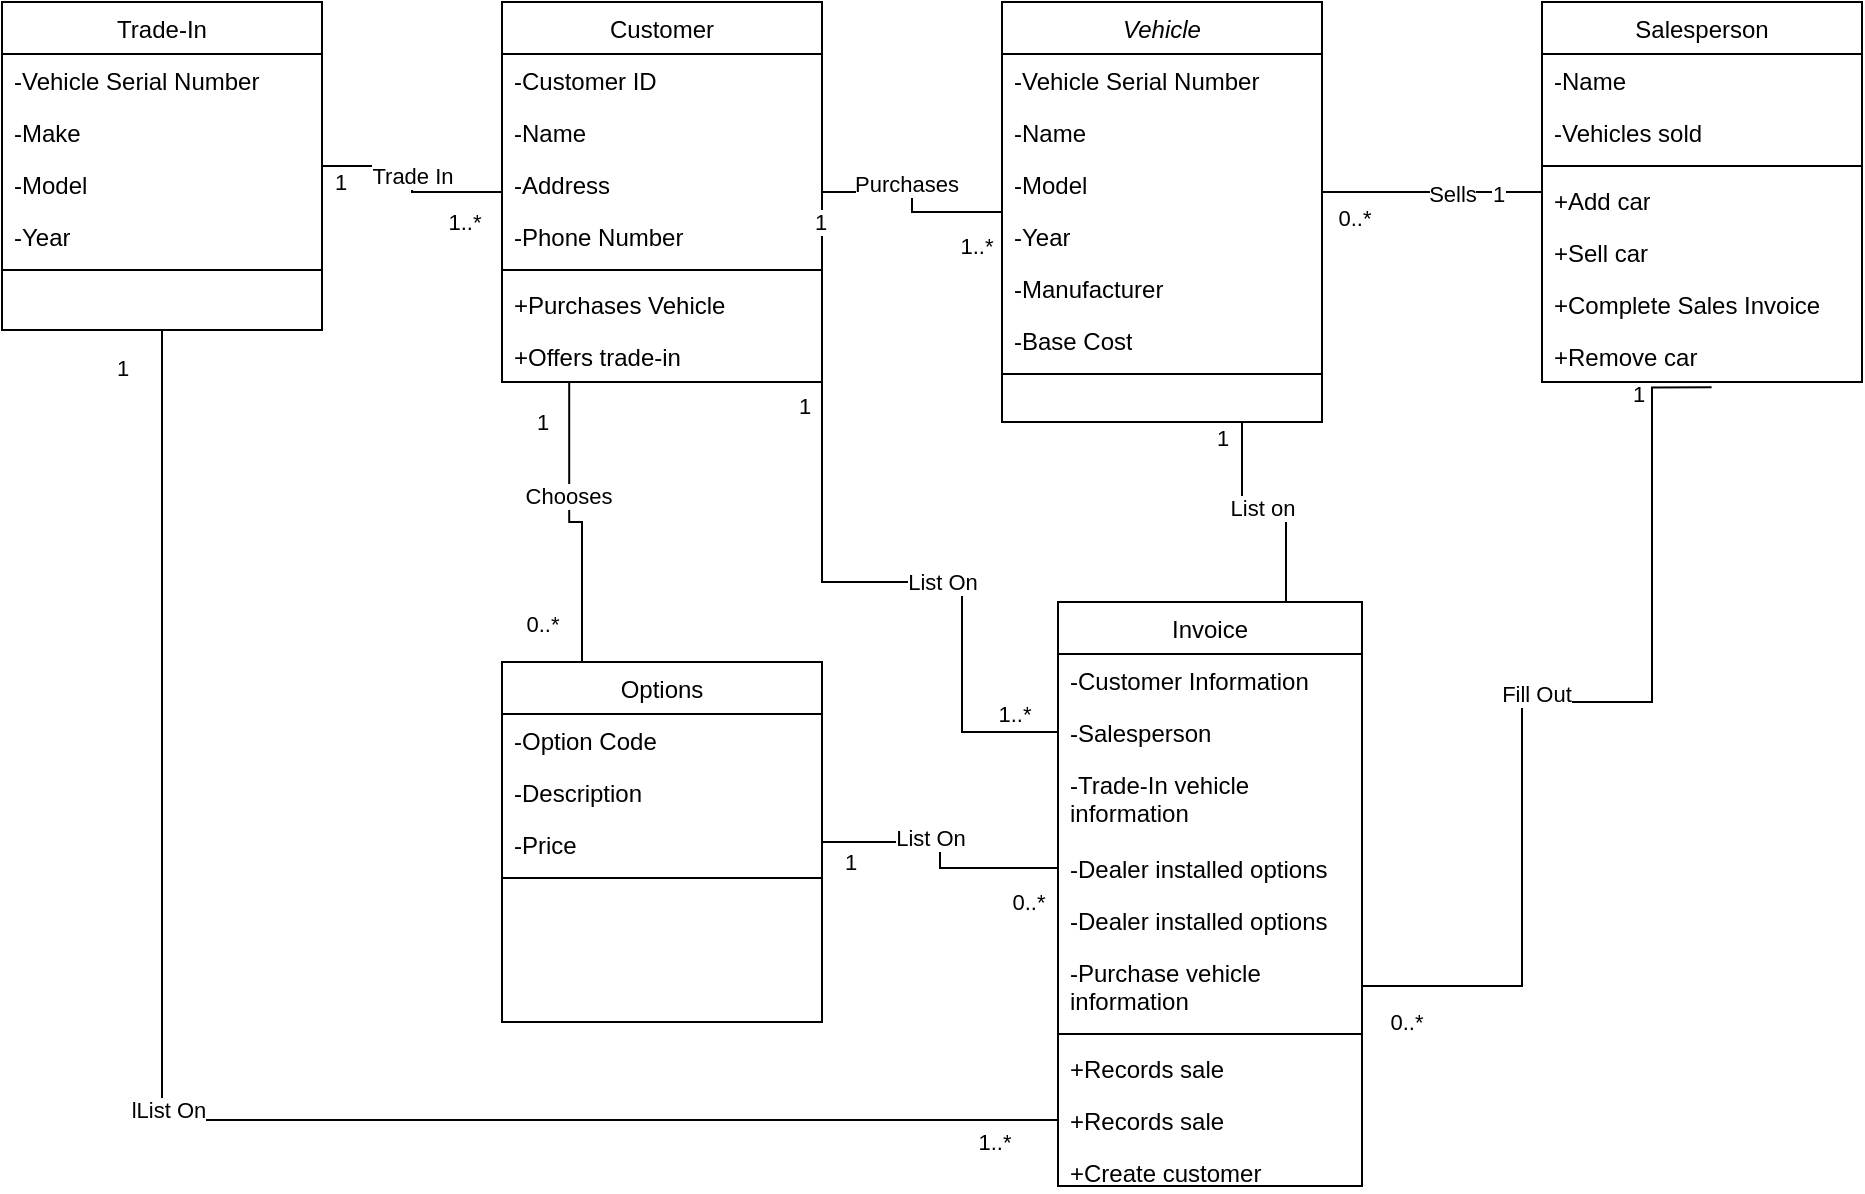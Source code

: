 <mxfile version="21.6.1" type="device">
  <diagram id="C5RBs43oDa-KdzZeNtuy" name="Page-1">
    <mxGraphModel dx="3311" dy="1489" grid="1" gridSize="10" guides="1" tooltips="1" connect="1" arrows="1" fold="1" page="1" pageScale="1" pageWidth="400" pageHeight="400" math="0" shadow="0">
      <root>
        <mxCell id="WIyWlLk6GJQsqaUBKTNV-0" />
        <mxCell id="WIyWlLk6GJQsqaUBKTNV-1" parent="WIyWlLk6GJQsqaUBKTNV-0" />
        <mxCell id="BhoAK0bt1FcZKIZdM4Rm-115" style="edgeStyle=orthogonalEdgeStyle;rounded=0;orthogonalLoop=1;jettySize=auto;html=1;exitX=0.75;exitY=1;exitDx=0;exitDy=0;endArrow=none;endFill=0;entryX=0.75;entryY=0;entryDx=0;entryDy=0;" edge="1" parent="WIyWlLk6GJQsqaUBKTNV-1" source="zkfFHV4jXpPFQw0GAbJ--0" target="BhoAK0bt1FcZKIZdM4Rm-7">
          <mxGeometry relative="1" as="geometry">
            <mxPoint x="140" y="625" as="targetPoint" />
          </mxGeometry>
        </mxCell>
        <mxCell id="BhoAK0bt1FcZKIZdM4Rm-116" value="1" style="edgeLabel;html=1;align=center;verticalAlign=middle;resizable=0;points=[];" vertex="1" connectable="0" parent="BhoAK0bt1FcZKIZdM4Rm-115">
          <mxGeometry x="-0.934" y="-4" relative="1" as="geometry">
            <mxPoint x="-6" y="4" as="offset" />
          </mxGeometry>
        </mxCell>
        <mxCell id="BhoAK0bt1FcZKIZdM4Rm-117" value="0..1" style="edgeLabel;html=1;align=center;verticalAlign=middle;resizable=0;points=[];" vertex="1" connectable="0" parent="BhoAK0bt1FcZKIZdM4Rm-115">
          <mxGeometry x="0.909" y="-1" relative="1" as="geometry">
            <mxPoint x="9" y="16" as="offset" />
          </mxGeometry>
        </mxCell>
        <mxCell id="BhoAK0bt1FcZKIZdM4Rm-125" value="List on" style="edgeLabel;html=1;align=center;verticalAlign=middle;resizable=0;points=[];" vertex="1" connectable="0" parent="BhoAK0bt1FcZKIZdM4Rm-115">
          <mxGeometry x="-0.02" y="2" relative="1" as="geometry">
            <mxPoint as="offset" />
          </mxGeometry>
        </mxCell>
        <mxCell id="zkfFHV4jXpPFQw0GAbJ--0" value="Vehicle" style="swimlane;fontStyle=2;align=center;verticalAlign=top;childLayout=stackLayout;horizontal=1;startSize=26;horizontalStack=0;resizeParent=1;resizeLast=0;collapsible=1;marginBottom=0;rounded=0;shadow=0;strokeWidth=1;" parent="WIyWlLk6GJQsqaUBKTNV-1" vertex="1">
          <mxGeometry x="250" y="100" width="160" height="210" as="geometry">
            <mxRectangle x="230" y="140" width="160" height="26" as="alternateBounds" />
          </mxGeometry>
        </mxCell>
        <mxCell id="BhoAK0bt1FcZKIZdM4Rm-47" value="-Vehicle Serial Number&lt;span style=&quot;white-space: pre;&quot;&gt;&#x9;&lt;/span&gt;" style="text;strokeColor=none;fillColor=none;align=left;verticalAlign=top;spacingLeft=4;spacingRight=4;overflow=hidden;rotatable=0;points=[[0,0.5],[1,0.5]];portConstraint=eastwest;whiteSpace=wrap;html=1;" vertex="1" parent="zkfFHV4jXpPFQw0GAbJ--0">
          <mxGeometry y="26" width="160" height="26" as="geometry" />
        </mxCell>
        <mxCell id="BhoAK0bt1FcZKIZdM4Rm-48" value="-Name" style="text;strokeColor=none;fillColor=none;align=left;verticalAlign=top;spacingLeft=4;spacingRight=4;overflow=hidden;rotatable=0;points=[[0,0.5],[1,0.5]];portConstraint=eastwest;whiteSpace=wrap;html=1;" vertex="1" parent="zkfFHV4jXpPFQw0GAbJ--0">
          <mxGeometry y="52" width="160" height="26" as="geometry" />
        </mxCell>
        <mxCell id="BhoAK0bt1FcZKIZdM4Rm-53" value="-Model" style="text;strokeColor=none;fillColor=none;align=left;verticalAlign=top;spacingLeft=4;spacingRight=4;overflow=hidden;rotatable=0;points=[[0,0.5],[1,0.5]];portConstraint=eastwest;whiteSpace=wrap;html=1;" vertex="1" parent="zkfFHV4jXpPFQw0GAbJ--0">
          <mxGeometry y="78" width="160" height="26" as="geometry" />
        </mxCell>
        <mxCell id="BhoAK0bt1FcZKIZdM4Rm-61" value="-Year" style="text;strokeColor=none;fillColor=none;align=left;verticalAlign=top;spacingLeft=4;spacingRight=4;overflow=hidden;rotatable=0;points=[[0,0.5],[1,0.5]];portConstraint=eastwest;whiteSpace=wrap;html=1;" vertex="1" parent="zkfFHV4jXpPFQw0GAbJ--0">
          <mxGeometry y="104" width="160" height="26" as="geometry" />
        </mxCell>
        <mxCell id="BhoAK0bt1FcZKIZdM4Rm-54" value="-Manufacturer" style="text;strokeColor=none;fillColor=none;align=left;verticalAlign=top;spacingLeft=4;spacingRight=4;overflow=hidden;rotatable=0;points=[[0,0.5],[1,0.5]];portConstraint=eastwest;whiteSpace=wrap;html=1;" vertex="1" parent="zkfFHV4jXpPFQw0GAbJ--0">
          <mxGeometry y="130" width="160" height="26" as="geometry" />
        </mxCell>
        <mxCell id="BhoAK0bt1FcZKIZdM4Rm-64" value="-Base Cost" style="text;strokeColor=none;fillColor=none;align=left;verticalAlign=top;spacingLeft=4;spacingRight=4;overflow=hidden;rotatable=0;points=[[0,0.5],[1,0.5]];portConstraint=eastwest;whiteSpace=wrap;html=1;" vertex="1" parent="zkfFHV4jXpPFQw0GAbJ--0">
          <mxGeometry y="156" width="160" height="26" as="geometry" />
        </mxCell>
        <mxCell id="zkfFHV4jXpPFQw0GAbJ--4" value="" style="line;html=1;strokeWidth=1;align=left;verticalAlign=middle;spacingTop=-1;spacingLeft=3;spacingRight=3;rotatable=0;labelPosition=right;points=[];portConstraint=eastwest;" parent="zkfFHV4jXpPFQw0GAbJ--0" vertex="1">
          <mxGeometry y="182" width="160" height="8" as="geometry" />
        </mxCell>
        <mxCell id="zkfFHV4jXpPFQw0GAbJ--6" value="Customer" style="swimlane;fontStyle=0;align=center;verticalAlign=top;childLayout=stackLayout;horizontal=1;startSize=26;horizontalStack=0;resizeParent=1;resizeLast=0;collapsible=1;marginBottom=0;rounded=0;shadow=0;strokeWidth=1;" parent="WIyWlLk6GJQsqaUBKTNV-1" vertex="1">
          <mxGeometry y="100" width="160" height="190" as="geometry">
            <mxRectangle x="130" y="380" width="160" height="26" as="alternateBounds" />
          </mxGeometry>
        </mxCell>
        <mxCell id="BhoAK0bt1FcZKIZdM4Rm-73" value="-Customer ID" style="text;strokeColor=none;fillColor=none;align=left;verticalAlign=top;spacingLeft=4;spacingRight=4;overflow=hidden;rotatable=0;points=[[0,0.5],[1,0.5]];portConstraint=eastwest;whiteSpace=wrap;html=1;" vertex="1" parent="zkfFHV4jXpPFQw0GAbJ--6">
          <mxGeometry y="26" width="160" height="26" as="geometry" />
        </mxCell>
        <mxCell id="BhoAK0bt1FcZKIZdM4Rm-74" value="-Name" style="text;strokeColor=none;fillColor=none;align=left;verticalAlign=top;spacingLeft=4;spacingRight=4;overflow=hidden;rotatable=0;points=[[0,0.5],[1,0.5]];portConstraint=eastwest;whiteSpace=wrap;html=1;" vertex="1" parent="zkfFHV4jXpPFQw0GAbJ--6">
          <mxGeometry y="52" width="160" height="26" as="geometry" />
        </mxCell>
        <mxCell id="BhoAK0bt1FcZKIZdM4Rm-75" value="-Address" style="text;strokeColor=none;fillColor=none;align=left;verticalAlign=top;spacingLeft=4;spacingRight=4;overflow=hidden;rotatable=0;points=[[0,0.5],[1,0.5]];portConstraint=eastwest;whiteSpace=wrap;html=1;" vertex="1" parent="zkfFHV4jXpPFQw0GAbJ--6">
          <mxGeometry y="78" width="160" height="26" as="geometry" />
        </mxCell>
        <mxCell id="BhoAK0bt1FcZKIZdM4Rm-65" value="-Phone Number" style="text;strokeColor=none;fillColor=none;align=left;verticalAlign=top;spacingLeft=4;spacingRight=4;overflow=hidden;rotatable=0;points=[[0,0.5],[1,0.5]];portConstraint=eastwest;whiteSpace=wrap;html=1;" vertex="1" parent="zkfFHV4jXpPFQw0GAbJ--6">
          <mxGeometry y="104" width="160" height="26" as="geometry" />
        </mxCell>
        <mxCell id="zkfFHV4jXpPFQw0GAbJ--9" value="" style="line;html=1;strokeWidth=1;align=left;verticalAlign=middle;spacingTop=-1;spacingLeft=3;spacingRight=3;rotatable=0;labelPosition=right;points=[];portConstraint=eastwest;" parent="zkfFHV4jXpPFQw0GAbJ--6" vertex="1">
          <mxGeometry y="130" width="160" height="8" as="geometry" />
        </mxCell>
        <mxCell id="BhoAK0bt1FcZKIZdM4Rm-86" value="+Purchases Vehicle" style="text;strokeColor=none;fillColor=none;align=left;verticalAlign=top;spacingLeft=4;spacingRight=4;overflow=hidden;rotatable=0;points=[[0,0.5],[1,0.5]];portConstraint=eastwest;whiteSpace=wrap;html=1;" vertex="1" parent="zkfFHV4jXpPFQw0GAbJ--6">
          <mxGeometry y="138" width="160" height="26" as="geometry" />
        </mxCell>
        <mxCell id="BhoAK0bt1FcZKIZdM4Rm-87" value="+Offers trade-in" style="text;strokeColor=none;fillColor=none;align=left;verticalAlign=top;spacingLeft=4;spacingRight=4;overflow=hidden;rotatable=0;points=[[0,0.5],[1,0.5]];portConstraint=eastwest;whiteSpace=wrap;html=1;" vertex="1" parent="zkfFHV4jXpPFQw0GAbJ--6">
          <mxGeometry y="164" width="160" height="26" as="geometry" />
        </mxCell>
        <mxCell id="zkfFHV4jXpPFQw0GAbJ--12" value="" style="endArrow=none;endSize=10;endFill=0;shadow=0;strokeWidth=1;rounded=0;edgeStyle=elbowEdgeStyle;elbow=horizontal;" parent="WIyWlLk6GJQsqaUBKTNV-1" source="zkfFHV4jXpPFQw0GAbJ--6" target="zkfFHV4jXpPFQw0GAbJ--0" edge="1">
          <mxGeometry width="160" relative="1" as="geometry">
            <mxPoint x="200" y="283" as="sourcePoint" />
            <mxPoint x="200" y="283" as="targetPoint" />
          </mxGeometry>
        </mxCell>
        <mxCell id="BhoAK0bt1FcZKIZdM4Rm-22" value="Purchases" style="edgeLabel;html=1;align=center;verticalAlign=middle;resizable=0;points=[];" vertex="1" connectable="0" parent="zkfFHV4jXpPFQw0GAbJ--12">
          <mxGeometry x="-0.174" y="4" relative="1" as="geometry">
            <mxPoint as="offset" />
          </mxGeometry>
        </mxCell>
        <mxCell id="BhoAK0bt1FcZKIZdM4Rm-24" value="1" style="edgeLabel;html=1;align=center;verticalAlign=middle;resizable=0;points=[];" vertex="1" connectable="0" parent="zkfFHV4jXpPFQw0GAbJ--12">
          <mxGeometry x="-0.913" y="-4" relative="1" as="geometry">
            <mxPoint x="-6" y="11" as="offset" />
          </mxGeometry>
        </mxCell>
        <mxCell id="BhoAK0bt1FcZKIZdM4Rm-135" value="1..*" style="edgeLabel;html=1;align=center;verticalAlign=middle;resizable=0;points=[];" vertex="1" connectable="0" parent="zkfFHV4jXpPFQw0GAbJ--12">
          <mxGeometry x="0.945" y="-1" relative="1" as="geometry">
            <mxPoint x="-10" y="16" as="offset" />
          </mxGeometry>
        </mxCell>
        <mxCell id="BhoAK0bt1FcZKIZdM4Rm-10" value="" style="edgeStyle=orthogonalEdgeStyle;rounded=0;orthogonalLoop=1;jettySize=auto;html=1;endArrow=none;endFill=0;exitX=0.53;exitY=1.103;exitDx=0;exitDy=0;entryX=1;entryY=0.5;entryDx=0;entryDy=0;exitPerimeter=0;" edge="1" parent="WIyWlLk6GJQsqaUBKTNV-1" source="BhoAK0bt1FcZKIZdM4Rm-91" target="BhoAK0bt1FcZKIZdM4Rm-95">
          <mxGeometry relative="1" as="geometry">
            <Array as="points">
              <mxPoint x="575" y="450" />
              <mxPoint x="510" y="450" />
              <mxPoint x="510" y="592" />
            </Array>
          </mxGeometry>
        </mxCell>
        <mxCell id="BhoAK0bt1FcZKIZdM4Rm-28" value="Fill Out" style="edgeLabel;html=1;align=center;verticalAlign=middle;resizable=0;points=[];" vertex="1" connectable="0" parent="BhoAK0bt1FcZKIZdM4Rm-10">
          <mxGeometry x="0.036" y="-4" relative="1" as="geometry">
            <mxPoint as="offset" />
          </mxGeometry>
        </mxCell>
        <mxCell id="BhoAK0bt1FcZKIZdM4Rm-110" value="1" style="edgeLabel;html=1;align=center;verticalAlign=middle;resizable=0;points=[];" vertex="1" connectable="0" parent="BhoAK0bt1FcZKIZdM4Rm-10">
          <mxGeometry x="-0.913" y="3" relative="1" as="geometry">
            <mxPoint x="-17" as="offset" />
          </mxGeometry>
        </mxCell>
        <mxCell id="BhoAK0bt1FcZKIZdM4Rm-111" value="0..*" style="edgeLabel;html=1;align=center;verticalAlign=middle;resizable=0;points=[];" vertex="1" connectable="0" parent="BhoAK0bt1FcZKIZdM4Rm-10">
          <mxGeometry x="0.87" y="3" relative="1" as="geometry">
            <mxPoint x="-9" y="15" as="offset" />
          </mxGeometry>
        </mxCell>
        <mxCell id="zkfFHV4jXpPFQw0GAbJ--13" value="Salesperson" style="swimlane;fontStyle=0;align=center;verticalAlign=top;childLayout=stackLayout;horizontal=1;startSize=26;horizontalStack=0;resizeParent=1;resizeLast=0;collapsible=1;marginBottom=0;rounded=0;shadow=0;strokeWidth=1;" parent="WIyWlLk6GJQsqaUBKTNV-1" vertex="1">
          <mxGeometry x="520" y="100" width="160" height="190" as="geometry">
            <mxRectangle x="340" y="380" width="170" height="26" as="alternateBounds" />
          </mxGeometry>
        </mxCell>
        <mxCell id="BhoAK0bt1FcZKIZdM4Rm-67" value="-Name" style="text;strokeColor=none;fillColor=none;align=left;verticalAlign=top;spacingLeft=4;spacingRight=4;overflow=hidden;rotatable=0;points=[[0,0.5],[1,0.5]];portConstraint=eastwest;whiteSpace=wrap;html=1;" vertex="1" parent="zkfFHV4jXpPFQw0GAbJ--13">
          <mxGeometry y="26" width="160" height="26" as="geometry" />
        </mxCell>
        <mxCell id="BhoAK0bt1FcZKIZdM4Rm-92" value="-Vehicles sold" style="text;strokeColor=none;fillColor=none;align=left;verticalAlign=top;spacingLeft=4;spacingRight=4;overflow=hidden;rotatable=0;points=[[0,0.5],[1,0.5]];portConstraint=eastwest;whiteSpace=wrap;html=1;" vertex="1" parent="zkfFHV4jXpPFQw0GAbJ--13">
          <mxGeometry y="52" width="160" height="26" as="geometry" />
        </mxCell>
        <mxCell id="zkfFHV4jXpPFQw0GAbJ--15" value="" style="line;html=1;strokeWidth=1;align=left;verticalAlign=middle;spacingTop=-1;spacingLeft=3;spacingRight=3;rotatable=0;labelPosition=right;points=[];portConstraint=eastwest;" parent="zkfFHV4jXpPFQw0GAbJ--13" vertex="1">
          <mxGeometry y="78" width="160" height="8" as="geometry" />
        </mxCell>
        <mxCell id="BhoAK0bt1FcZKIZdM4Rm-88" value="+Add car" style="text;strokeColor=none;fillColor=none;align=left;verticalAlign=top;spacingLeft=4;spacingRight=4;overflow=hidden;rotatable=0;points=[[0,0.5],[1,0.5]];portConstraint=eastwest;whiteSpace=wrap;html=1;" vertex="1" parent="zkfFHV4jXpPFQw0GAbJ--13">
          <mxGeometry y="86" width="160" height="26" as="geometry" />
        </mxCell>
        <mxCell id="BhoAK0bt1FcZKIZdM4Rm-89" value="+Sell car" style="text;strokeColor=none;fillColor=none;align=left;verticalAlign=top;spacingLeft=4;spacingRight=4;overflow=hidden;rotatable=0;points=[[0,0.5],[1,0.5]];portConstraint=eastwest;whiteSpace=wrap;html=1;" vertex="1" parent="zkfFHV4jXpPFQw0GAbJ--13">
          <mxGeometry y="112" width="160" height="26" as="geometry" />
        </mxCell>
        <mxCell id="BhoAK0bt1FcZKIZdM4Rm-90" value="+Complete Sales Invoice" style="text;strokeColor=none;fillColor=none;align=left;verticalAlign=top;spacingLeft=4;spacingRight=4;overflow=hidden;rotatable=0;points=[[0,0.5],[1,0.5]];portConstraint=eastwest;whiteSpace=wrap;html=1;" vertex="1" parent="zkfFHV4jXpPFQw0GAbJ--13">
          <mxGeometry y="138" width="160" height="26" as="geometry" />
        </mxCell>
        <mxCell id="BhoAK0bt1FcZKIZdM4Rm-91" value="+Remove car" style="text;strokeColor=none;fillColor=none;align=left;verticalAlign=top;spacingLeft=4;spacingRight=4;overflow=hidden;rotatable=0;points=[[0,0.5],[1,0.5]];portConstraint=eastwest;whiteSpace=wrap;html=1;" vertex="1" parent="zkfFHV4jXpPFQw0GAbJ--13">
          <mxGeometry y="164" width="160" height="26" as="geometry" />
        </mxCell>
        <mxCell id="zkfFHV4jXpPFQw0GAbJ--16" value="" style="endArrow=none;endSize=10;endFill=0;shadow=0;strokeWidth=1;rounded=0;edgeStyle=elbowEdgeStyle;elbow=vertical;" parent="WIyWlLk6GJQsqaUBKTNV-1" source="zkfFHV4jXpPFQw0GAbJ--13" target="zkfFHV4jXpPFQw0GAbJ--0" edge="1">
          <mxGeometry width="160" relative="1" as="geometry">
            <mxPoint x="210" y="453" as="sourcePoint" />
            <mxPoint x="310" y="351" as="targetPoint" />
          </mxGeometry>
        </mxCell>
        <mxCell id="BhoAK0bt1FcZKIZdM4Rm-23" value="Sells" style="edgeLabel;html=1;align=center;verticalAlign=middle;resizable=0;points=[];" vertex="1" connectable="0" parent="zkfFHV4jXpPFQw0GAbJ--16">
          <mxGeometry x="-0.185" y="1" relative="1" as="geometry">
            <mxPoint as="offset" />
          </mxGeometry>
        </mxCell>
        <mxCell id="BhoAK0bt1FcZKIZdM4Rm-26" value="1" style="edgeLabel;html=1;align=center;verticalAlign=middle;resizable=0;points=[];" vertex="1" connectable="0" parent="zkfFHV4jXpPFQw0GAbJ--16">
          <mxGeometry x="-0.874" y="1" relative="1" as="geometry">
            <mxPoint x="-15" as="offset" />
          </mxGeometry>
        </mxCell>
        <mxCell id="BhoAK0bt1FcZKIZdM4Rm-27" value="0..*" style="edgeLabel;html=1;align=center;verticalAlign=middle;resizable=0;points=[];" vertex="1" connectable="0" parent="zkfFHV4jXpPFQw0GAbJ--16">
          <mxGeometry x="0.613" y="-4" relative="1" as="geometry">
            <mxPoint x="-6" y="17" as="offset" />
          </mxGeometry>
        </mxCell>
        <mxCell id="BhoAK0bt1FcZKIZdM4Rm-122" style="edgeStyle=orthogonalEdgeStyle;rounded=0;orthogonalLoop=1;jettySize=auto;html=1;endArrow=none;endFill=0;entryX=0;entryY=0.5;entryDx=0;entryDy=0;" edge="1" parent="WIyWlLk6GJQsqaUBKTNV-1" source="zkfFHV4jXpPFQw0GAbJ--17" target="BhoAK0bt1FcZKIZdM4Rm-112">
          <mxGeometry relative="1" as="geometry">
            <mxPoint x="70" y="530" as="targetPoint" />
          </mxGeometry>
        </mxCell>
        <mxCell id="BhoAK0bt1FcZKIZdM4Rm-123" value="1" style="edgeLabel;html=1;align=center;verticalAlign=middle;resizable=0;points=[];" vertex="1" connectable="0" parent="BhoAK0bt1FcZKIZdM4Rm-122">
          <mxGeometry x="-0.97" y="-2" relative="1" as="geometry">
            <mxPoint x="12" y="8" as="offset" />
          </mxGeometry>
        </mxCell>
        <mxCell id="BhoAK0bt1FcZKIZdM4Rm-124" value="0..*" style="edgeLabel;html=1;align=center;verticalAlign=middle;resizable=0;points=[];" vertex="1" connectable="0" parent="BhoAK0bt1FcZKIZdM4Rm-122">
          <mxGeometry x="0.962" y="-1" relative="1" as="geometry">
            <mxPoint x="-13" y="16" as="offset" />
          </mxGeometry>
        </mxCell>
        <mxCell id="BhoAK0bt1FcZKIZdM4Rm-126" value="List On" style="edgeLabel;html=1;align=center;verticalAlign=middle;resizable=0;points=[];" vertex="1" connectable="0" parent="BhoAK0bt1FcZKIZdM4Rm-122">
          <mxGeometry x="-0.179" y="2" relative="1" as="geometry">
            <mxPoint as="offset" />
          </mxGeometry>
        </mxCell>
        <mxCell id="zkfFHV4jXpPFQw0GAbJ--17" value="Options" style="swimlane;fontStyle=0;align=center;verticalAlign=top;childLayout=stackLayout;horizontal=1;startSize=26;horizontalStack=0;resizeParent=1;resizeLast=0;collapsible=1;marginBottom=0;rounded=0;shadow=0;strokeWidth=1;" parent="WIyWlLk6GJQsqaUBKTNV-1" vertex="1">
          <mxGeometry y="430" width="160" height="180" as="geometry">
            <mxRectangle x="550" y="140" width="160" height="26" as="alternateBounds" />
          </mxGeometry>
        </mxCell>
        <mxCell id="BhoAK0bt1FcZKIZdM4Rm-69" value="-Option Code" style="text;strokeColor=none;fillColor=none;align=left;verticalAlign=top;spacingLeft=4;spacingRight=4;overflow=hidden;rotatable=0;points=[[0,0.5],[1,0.5]];portConstraint=eastwest;whiteSpace=wrap;html=1;" vertex="1" parent="zkfFHV4jXpPFQw0GAbJ--17">
          <mxGeometry y="26" width="160" height="26" as="geometry" />
        </mxCell>
        <mxCell id="BhoAK0bt1FcZKIZdM4Rm-103" value="-Description" style="text;strokeColor=none;fillColor=none;align=left;verticalAlign=top;spacingLeft=4;spacingRight=4;overflow=hidden;rotatable=0;points=[[0,0.5],[1,0.5]];portConstraint=eastwest;whiteSpace=wrap;html=1;" vertex="1" parent="zkfFHV4jXpPFQw0GAbJ--17">
          <mxGeometry y="52" width="160" height="26" as="geometry" />
        </mxCell>
        <mxCell id="BhoAK0bt1FcZKIZdM4Rm-104" value="-Price" style="text;strokeColor=none;fillColor=none;align=left;verticalAlign=top;spacingLeft=4;spacingRight=4;overflow=hidden;rotatable=0;points=[[0,0.5],[1,0.5]];portConstraint=eastwest;whiteSpace=wrap;html=1;" vertex="1" parent="zkfFHV4jXpPFQw0GAbJ--17">
          <mxGeometry y="78" width="160" height="26" as="geometry" />
        </mxCell>
        <mxCell id="zkfFHV4jXpPFQw0GAbJ--23" value="" style="line;html=1;strokeWidth=1;align=left;verticalAlign=middle;spacingTop=-1;spacingLeft=3;spacingRight=3;rotatable=0;labelPosition=right;points=[];portConstraint=eastwest;" parent="zkfFHV4jXpPFQw0GAbJ--17" vertex="1">
          <mxGeometry y="104" width="160" height="8" as="geometry" />
        </mxCell>
        <mxCell id="BhoAK0bt1FcZKIZdM4Rm-6" style="edgeStyle=orthogonalEdgeStyle;rounded=0;orthogonalLoop=1;jettySize=auto;html=1;entryX=0;entryY=0.5;entryDx=0;entryDy=0;endArrow=none;endFill=0;" edge="1" parent="WIyWlLk6GJQsqaUBKTNV-1" source="BhoAK0bt1FcZKIZdM4Rm-0" target="zkfFHV4jXpPFQw0GAbJ--6">
          <mxGeometry relative="1" as="geometry">
            <mxPoint x="120" y="505" as="targetPoint" />
          </mxGeometry>
        </mxCell>
        <mxCell id="BhoAK0bt1FcZKIZdM4Rm-76" value="Trade In" style="edgeLabel;html=1;align=center;verticalAlign=middle;resizable=0;points=[];" vertex="1" connectable="0" parent="BhoAK0bt1FcZKIZdM4Rm-6">
          <mxGeometry x="-0.038" relative="1" as="geometry">
            <mxPoint as="offset" />
          </mxGeometry>
        </mxCell>
        <mxCell id="BhoAK0bt1FcZKIZdM4Rm-105" value="1" style="edgeLabel;html=1;align=center;verticalAlign=middle;resizable=0;points=[];" vertex="1" connectable="0" parent="BhoAK0bt1FcZKIZdM4Rm-6">
          <mxGeometry x="-0.932" y="1" relative="1" as="geometry">
            <mxPoint x="5" y="9" as="offset" />
          </mxGeometry>
        </mxCell>
        <mxCell id="BhoAK0bt1FcZKIZdM4Rm-106" value="1..*" style="edgeLabel;html=1;align=center;verticalAlign=middle;resizable=0;points=[];" vertex="1" connectable="0" parent="BhoAK0bt1FcZKIZdM4Rm-6">
          <mxGeometry x="0.836" y="-1" relative="1" as="geometry">
            <mxPoint x="-11" y="14" as="offset" />
          </mxGeometry>
        </mxCell>
        <mxCell id="BhoAK0bt1FcZKIZdM4Rm-136" style="edgeStyle=orthogonalEdgeStyle;rounded=0;orthogonalLoop=1;jettySize=auto;html=1;entryX=0;entryY=0.5;entryDx=0;entryDy=0;endArrow=none;endFill=0;" edge="1" parent="WIyWlLk6GJQsqaUBKTNV-1" source="BhoAK0bt1FcZKIZdM4Rm-0" target="BhoAK0bt1FcZKIZdM4Rm-97">
          <mxGeometry relative="1" as="geometry" />
        </mxCell>
        <mxCell id="BhoAK0bt1FcZKIZdM4Rm-137" value="1" style="edgeLabel;html=1;align=center;verticalAlign=middle;resizable=0;points=[];" vertex="1" connectable="0" parent="BhoAK0bt1FcZKIZdM4Rm-136">
          <mxGeometry x="-0.954" y="-2" relative="1" as="geometry">
            <mxPoint x="-18" y="-1" as="offset" />
          </mxGeometry>
        </mxCell>
        <mxCell id="BhoAK0bt1FcZKIZdM4Rm-138" value="lList On" style="edgeLabel;html=1;align=center;verticalAlign=middle;resizable=0;points=[];" vertex="1" connectable="0" parent="BhoAK0bt1FcZKIZdM4Rm-136">
          <mxGeometry x="-0.076" y="3" relative="1" as="geometry">
            <mxPoint as="offset" />
          </mxGeometry>
        </mxCell>
        <mxCell id="BhoAK0bt1FcZKIZdM4Rm-139" value="1..*" style="edgeLabel;html=1;align=center;verticalAlign=middle;resizable=0;points=[];" vertex="1" connectable="0" parent="BhoAK0bt1FcZKIZdM4Rm-136">
          <mxGeometry x="0.955" y="-2" relative="1" as="geometry">
            <mxPoint x="-13" y="9" as="offset" />
          </mxGeometry>
        </mxCell>
        <mxCell id="BhoAK0bt1FcZKIZdM4Rm-0" value="Trade-In" style="swimlane;fontStyle=0;align=center;verticalAlign=top;childLayout=stackLayout;horizontal=1;startSize=26;horizontalStack=0;resizeParent=1;resizeLast=0;collapsible=1;marginBottom=0;rounded=0;shadow=0;strokeWidth=1;" vertex="1" parent="WIyWlLk6GJQsqaUBKTNV-1">
          <mxGeometry x="-250" y="100" width="160" height="164" as="geometry">
            <mxRectangle x="130" y="380" width="160" height="26" as="alternateBounds" />
          </mxGeometry>
        </mxCell>
        <mxCell id="BhoAK0bt1FcZKIZdM4Rm-99" value="-Vehicle Serial Number&lt;span style=&quot;white-space: pre;&quot;&gt;&#x9;&lt;/span&gt;" style="text;strokeColor=none;fillColor=none;align=left;verticalAlign=top;spacingLeft=4;spacingRight=4;overflow=hidden;rotatable=0;points=[[0,0.5],[1,0.5]];portConstraint=eastwest;whiteSpace=wrap;html=1;" vertex="1" parent="BhoAK0bt1FcZKIZdM4Rm-0">
          <mxGeometry y="26" width="160" height="26" as="geometry" />
        </mxCell>
        <mxCell id="BhoAK0bt1FcZKIZdM4Rm-102" value="-Make" style="text;strokeColor=none;fillColor=none;align=left;verticalAlign=top;spacingLeft=4;spacingRight=4;overflow=hidden;rotatable=0;points=[[0,0.5],[1,0.5]];portConstraint=eastwest;whiteSpace=wrap;html=1;" vertex="1" parent="BhoAK0bt1FcZKIZdM4Rm-0">
          <mxGeometry y="52" width="160" height="26" as="geometry" />
        </mxCell>
        <mxCell id="BhoAK0bt1FcZKIZdM4Rm-101" value="-Model" style="text;strokeColor=none;fillColor=none;align=left;verticalAlign=top;spacingLeft=4;spacingRight=4;overflow=hidden;rotatable=0;points=[[0,0.5],[1,0.5]];portConstraint=eastwest;whiteSpace=wrap;html=1;" vertex="1" parent="BhoAK0bt1FcZKIZdM4Rm-0">
          <mxGeometry y="78" width="160" height="26" as="geometry" />
        </mxCell>
        <mxCell id="BhoAK0bt1FcZKIZdM4Rm-100" value="-Year" style="text;strokeColor=none;fillColor=none;align=left;verticalAlign=top;spacingLeft=4;spacingRight=4;overflow=hidden;rotatable=0;points=[[0,0.5],[1,0.5]];portConstraint=eastwest;whiteSpace=wrap;html=1;" vertex="1" parent="BhoAK0bt1FcZKIZdM4Rm-0">
          <mxGeometry y="104" width="160" height="26" as="geometry" />
        </mxCell>
        <mxCell id="BhoAK0bt1FcZKIZdM4Rm-3" value="" style="line;html=1;strokeWidth=1;align=left;verticalAlign=middle;spacingTop=-1;spacingLeft=3;spacingRight=3;rotatable=0;labelPosition=right;points=[];portConstraint=eastwest;" vertex="1" parent="BhoAK0bt1FcZKIZdM4Rm-0">
          <mxGeometry y="130" width="160" height="8" as="geometry" />
        </mxCell>
        <mxCell id="BhoAK0bt1FcZKIZdM4Rm-7" value="Invoice" style="swimlane;fontStyle=0;align=center;verticalAlign=top;childLayout=stackLayout;horizontal=1;startSize=26;horizontalStack=0;resizeParent=1;resizeLast=0;collapsible=1;marginBottom=0;rounded=0;shadow=0;strokeWidth=1;" vertex="1" parent="WIyWlLk6GJQsqaUBKTNV-1">
          <mxGeometry x="278" y="400" width="152" height="292" as="geometry">
            <mxRectangle x="340" y="380" width="170" height="26" as="alternateBounds" />
          </mxGeometry>
        </mxCell>
        <mxCell id="BhoAK0bt1FcZKIZdM4Rm-93" value="-Customer Information" style="text;strokeColor=none;fillColor=none;align=left;verticalAlign=top;spacingLeft=4;spacingRight=4;overflow=hidden;rotatable=0;points=[[0,0.5],[1,0.5]];portConstraint=eastwest;whiteSpace=wrap;html=1;" vertex="1" parent="BhoAK0bt1FcZKIZdM4Rm-7">
          <mxGeometry y="26" width="152" height="26" as="geometry" />
        </mxCell>
        <mxCell id="BhoAK0bt1FcZKIZdM4Rm-68" value="-Salesperson" style="text;strokeColor=none;fillColor=none;align=left;verticalAlign=top;spacingLeft=4;spacingRight=4;overflow=hidden;rotatable=0;points=[[0,0.5],[1,0.5]];portConstraint=eastwest;whiteSpace=wrap;html=1;" vertex="1" parent="BhoAK0bt1FcZKIZdM4Rm-7">
          <mxGeometry y="52" width="152" height="26" as="geometry" />
        </mxCell>
        <mxCell id="BhoAK0bt1FcZKIZdM4Rm-94" value="-Trade-In vehicle information" style="text;strokeColor=none;fillColor=none;align=left;verticalAlign=top;spacingLeft=4;spacingRight=4;overflow=hidden;rotatable=0;points=[[0,0.5],[1,0.5]];portConstraint=eastwest;whiteSpace=wrap;html=1;" vertex="1" parent="BhoAK0bt1FcZKIZdM4Rm-7">
          <mxGeometry y="78" width="152" height="42" as="geometry" />
        </mxCell>
        <mxCell id="BhoAK0bt1FcZKIZdM4Rm-112" value="-Dealer installed options" style="text;strokeColor=none;fillColor=none;align=left;verticalAlign=top;spacingLeft=4;spacingRight=4;overflow=hidden;rotatable=0;points=[[0,0.5],[1,0.5]];portConstraint=eastwest;whiteSpace=wrap;html=1;" vertex="1" parent="BhoAK0bt1FcZKIZdM4Rm-7">
          <mxGeometry y="120" width="152" height="26" as="geometry" />
        </mxCell>
        <mxCell id="BhoAK0bt1FcZKIZdM4Rm-96" value="-Dealer installed options" style="text;strokeColor=none;fillColor=none;align=left;verticalAlign=top;spacingLeft=4;spacingRight=4;overflow=hidden;rotatable=0;points=[[0,0.5],[1,0.5]];portConstraint=eastwest;whiteSpace=wrap;html=1;" vertex="1" parent="BhoAK0bt1FcZKIZdM4Rm-7">
          <mxGeometry y="146" width="152" height="26" as="geometry" />
        </mxCell>
        <mxCell id="BhoAK0bt1FcZKIZdM4Rm-95" value="-Purchase vehicle information" style="text;strokeColor=none;fillColor=none;align=left;verticalAlign=top;spacingLeft=4;spacingRight=4;overflow=hidden;rotatable=0;points=[[0,0.5],[1,0.5]];portConstraint=eastwest;whiteSpace=wrap;html=1;" vertex="1" parent="BhoAK0bt1FcZKIZdM4Rm-7">
          <mxGeometry y="172" width="152" height="40" as="geometry" />
        </mxCell>
        <mxCell id="BhoAK0bt1FcZKIZdM4Rm-9" value="" style="line;html=1;strokeWidth=1;align=left;verticalAlign=middle;spacingTop=-1;spacingLeft=3;spacingRight=3;rotatable=0;labelPosition=right;points=[];portConstraint=eastwest;" vertex="1" parent="BhoAK0bt1FcZKIZdM4Rm-7">
          <mxGeometry y="212" width="152" height="8" as="geometry" />
        </mxCell>
        <mxCell id="BhoAK0bt1FcZKIZdM4Rm-140" value="+Records sale" style="text;strokeColor=none;fillColor=none;align=left;verticalAlign=top;spacingLeft=4;spacingRight=4;overflow=hidden;rotatable=0;points=[[0,0.5],[1,0.5]];portConstraint=eastwest;whiteSpace=wrap;html=1;" vertex="1" parent="BhoAK0bt1FcZKIZdM4Rm-7">
          <mxGeometry y="220" width="152" height="26" as="geometry" />
        </mxCell>
        <mxCell id="BhoAK0bt1FcZKIZdM4Rm-97" value="+Records sale" style="text;strokeColor=none;fillColor=none;align=left;verticalAlign=top;spacingLeft=4;spacingRight=4;overflow=hidden;rotatable=0;points=[[0,0.5],[1,0.5]];portConstraint=eastwest;whiteSpace=wrap;html=1;" vertex="1" parent="BhoAK0bt1FcZKIZdM4Rm-7">
          <mxGeometry y="246" width="152" height="26" as="geometry" />
        </mxCell>
        <mxCell id="BhoAK0bt1FcZKIZdM4Rm-98" value="+Create customer" style="text;strokeColor=none;fillColor=none;align=left;verticalAlign=top;spacingLeft=4;spacingRight=4;overflow=hidden;rotatable=0;points=[[0,0.5],[1,0.5]];portConstraint=eastwest;whiteSpace=wrap;html=1;" vertex="1" parent="BhoAK0bt1FcZKIZdM4Rm-7">
          <mxGeometry y="272" width="152" height="20" as="geometry" />
        </mxCell>
        <mxCell id="BhoAK0bt1FcZKIZdM4Rm-107" style="edgeStyle=orthogonalEdgeStyle;rounded=0;orthogonalLoop=1;jettySize=auto;html=1;entryX=0;entryY=0.5;entryDx=0;entryDy=0;endArrow=none;endFill=0;" edge="1" parent="WIyWlLk6GJQsqaUBKTNV-1" target="BhoAK0bt1FcZKIZdM4Rm-68">
          <mxGeometry relative="1" as="geometry">
            <mxPoint x="160" y="290" as="sourcePoint" />
            <Array as="points">
              <mxPoint x="160" y="390" />
              <mxPoint x="230" y="390" />
              <mxPoint x="230" y="465" />
            </Array>
          </mxGeometry>
        </mxCell>
        <mxCell id="BhoAK0bt1FcZKIZdM4Rm-108" value="1" style="edgeLabel;html=1;align=center;verticalAlign=middle;resizable=0;points=[];" vertex="1" connectable="0" parent="BhoAK0bt1FcZKIZdM4Rm-107">
          <mxGeometry x="-0.968" relative="1" as="geometry">
            <mxPoint x="-9" y="7" as="offset" />
          </mxGeometry>
        </mxCell>
        <mxCell id="BhoAK0bt1FcZKIZdM4Rm-109" value="1..*" style="edgeLabel;html=1;align=center;verticalAlign=middle;resizable=0;points=[];" vertex="1" connectable="0" parent="BhoAK0bt1FcZKIZdM4Rm-107">
          <mxGeometry x="0.947" y="-4" relative="1" as="geometry">
            <mxPoint x="-14" y="-13" as="offset" />
          </mxGeometry>
        </mxCell>
        <mxCell id="BhoAK0bt1FcZKIZdM4Rm-127" value="List On" style="edgeLabel;html=1;align=center;verticalAlign=middle;resizable=0;points=[];" vertex="1" connectable="0" parent="BhoAK0bt1FcZKIZdM4Rm-107">
          <mxGeometry x="0.091" relative="1" as="geometry">
            <mxPoint as="offset" />
          </mxGeometry>
        </mxCell>
        <mxCell id="BhoAK0bt1FcZKIZdM4Rm-118" style="edgeStyle=orthogonalEdgeStyle;rounded=0;orthogonalLoop=1;jettySize=auto;html=1;endArrow=none;endFill=0;entryX=0.25;entryY=0;entryDx=0;entryDy=0;exitX=0.21;exitY=1.017;exitDx=0;exitDy=0;exitPerimeter=0;" edge="1" parent="WIyWlLk6GJQsqaUBKTNV-1" source="BhoAK0bt1FcZKIZdM4Rm-87" target="zkfFHV4jXpPFQw0GAbJ--17">
          <mxGeometry relative="1" as="geometry">
            <mxPoint x="30" y="277" as="sourcePoint" />
            <mxPoint x="210" y="530" as="targetPoint" />
          </mxGeometry>
        </mxCell>
        <mxCell id="BhoAK0bt1FcZKIZdM4Rm-119" value="Chooses" style="edgeLabel;html=1;align=center;verticalAlign=middle;resizable=0;points=[];" vertex="1" connectable="0" parent="BhoAK0bt1FcZKIZdM4Rm-118">
          <mxGeometry x="-0.232" y="-1" relative="1" as="geometry">
            <mxPoint as="offset" />
          </mxGeometry>
        </mxCell>
        <mxCell id="BhoAK0bt1FcZKIZdM4Rm-120" value="1" style="edgeLabel;html=1;align=center;verticalAlign=middle;resizable=0;points=[];" vertex="1" connectable="0" parent="BhoAK0bt1FcZKIZdM4Rm-118">
          <mxGeometry x="-0.942" y="-2" relative="1" as="geometry">
            <mxPoint x="-12" y="15" as="offset" />
          </mxGeometry>
        </mxCell>
        <mxCell id="BhoAK0bt1FcZKIZdM4Rm-121" value="0..*" style="edgeLabel;html=1;align=center;verticalAlign=middle;resizable=0;points=[];" vertex="1" connectable="0" parent="BhoAK0bt1FcZKIZdM4Rm-118">
          <mxGeometry x="0.927" y="1" relative="1" as="geometry">
            <mxPoint x="-21" y="-14" as="offset" />
          </mxGeometry>
        </mxCell>
      </root>
    </mxGraphModel>
  </diagram>
</mxfile>
